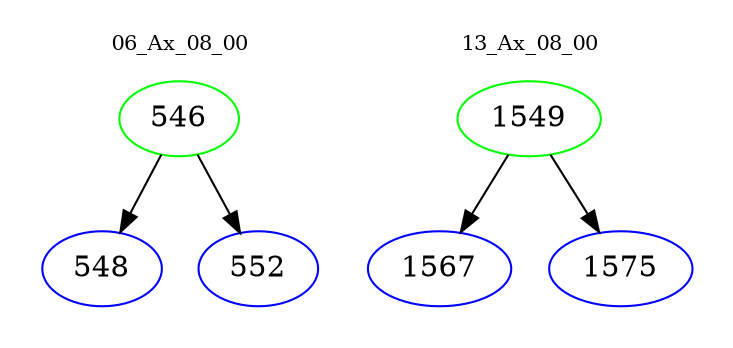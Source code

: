 digraph{
subgraph cluster_0 {
color = white
label = "06_Ax_08_00";
fontsize=10;
T0_546 [label="546", color="green"]
T0_546 -> T0_548 [color="black"]
T0_548 [label="548", color="blue"]
T0_546 -> T0_552 [color="black"]
T0_552 [label="552", color="blue"]
}
subgraph cluster_1 {
color = white
label = "13_Ax_08_00";
fontsize=10;
T1_1549 [label="1549", color="green"]
T1_1549 -> T1_1567 [color="black"]
T1_1567 [label="1567", color="blue"]
T1_1549 -> T1_1575 [color="black"]
T1_1575 [label="1575", color="blue"]
}
}

